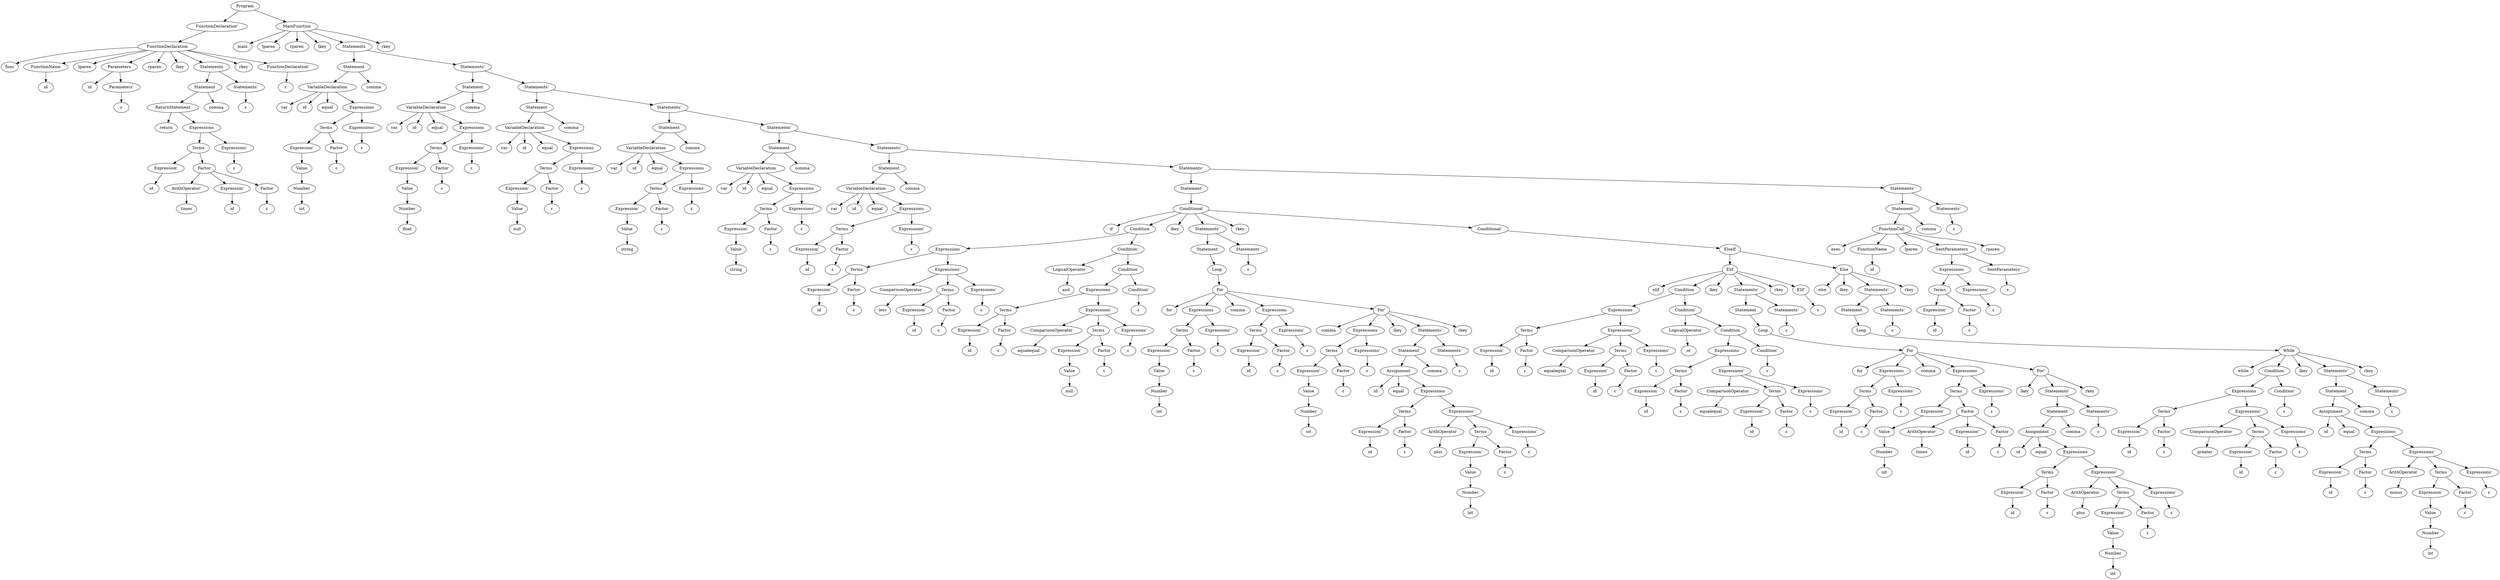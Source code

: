 digraph G {
1 [ label="Program" ];
3 [ label="FunctionDeclaration'" ];
1 -> 3;
4 [ label="MainFunction" ];
1 -> 4;
3 [ label="FunctionDeclaration'" ];
5 [ label="FunctionDeclaration" ];
3 -> 5;
5 [ label="FunctionDeclaration" ];
6 [ label="func" ];
5 -> 6;
7 [ label="FunctionName" ];
5 -> 7;
8 [ label="lparen" ];
5 -> 8;
9 [ label="Parameters" ];
5 -> 9;
10 [ label="rparen" ];
5 -> 10;
11 [ label="lkey" ];
5 -> 11;
12 [ label="Statements" ];
5 -> 12;
13 [ label="rkey" ];
5 -> 13;
14 [ label="FunctionDeclaration'" ];
5 -> 14;
7 [ label="FunctionName" ];
15 [ label="id" ];
7 -> 15;
8 [ label="lparen" ];
9 [ label="Parameters" ];
16 [ label="id" ];
9 -> 16;
17 [ label="Parameters'" ];
9 -> 17;
17 [ label="Parameters'" ];
18 [ label="ε" ];
17 -> 18;
10 [ label="rparen" ];
11 [ label="lkey" ];
12 [ label="Statements" ];
19 [ label="Statement" ];
12 -> 19;
20 [ label="Statements'" ];
12 -> 20;
19 [ label="Statement" ];
21 [ label="ReturnStatement" ];
19 -> 21;
22 [ label="comma" ];
19 -> 22;
21 [ label="ReturnStatement" ];
23 [ label="return" ];
21 -> 23;
24 [ label="Expressions" ];
21 -> 24;
24 [ label="Expressions" ];
25 [ label="Terms" ];
24 -> 25;
26 [ label="Expressions'" ];
24 -> 26;
25 [ label="Terms" ];
27 [ label="Expression'" ];
25 -> 27;
28 [ label="Factor" ];
25 -> 28;
27 [ label="Expression'" ];
29 [ label="id" ];
27 -> 29;
28 [ label="Factor" ];
30 [ label="ArithOperator'" ];
28 -> 30;
31 [ label="Expression'" ];
28 -> 31;
32 [ label="Factor" ];
28 -> 32;
30 [ label="ArithOperator'" ];
33 [ label="times" ];
30 -> 33;
31 [ label="Expression'" ];
34 [ label="id" ];
31 -> 34;
32 [ label="Factor" ];
35 [ label="ε" ];
32 -> 35;
26 [ label="Expressions'" ];
36 [ label="ε" ];
26 -> 36;
22 [ label="comma" ];
20 [ label="Statements'" ];
37 [ label="ε" ];
20 -> 37;
13 [ label="rkey" ];
14 [ label="FunctionDeclaration'" ];
38 [ label="ε" ];
14 -> 38;
4 [ label="MainFunction" ];
39 [ label="main" ];
4 -> 39;
40 [ label="lparen" ];
4 -> 40;
41 [ label="rparen" ];
4 -> 41;
42 [ label="lkey" ];
4 -> 42;
43 [ label="Statements" ];
4 -> 43;
44 [ label="rkey" ];
4 -> 44;
40 [ label="lparen" ];
41 [ label="rparen" ];
42 [ label="lkey" ];
43 [ label="Statements" ];
45 [ label="Statement" ];
43 -> 45;
46 [ label="Statements'" ];
43 -> 46;
45 [ label="Statement" ];
47 [ label="VariableDeclaration" ];
45 -> 47;
48 [ label="comma" ];
45 -> 48;
47 [ label="VariableDeclaration" ];
49 [ label="var" ];
47 -> 49;
50 [ label="id" ];
47 -> 50;
51 [ label="equal" ];
47 -> 51;
52 [ label="Expressions" ];
47 -> 52;
50 [ label="id" ];
51 [ label="equal" ];
52 [ label="Expressions" ];
53 [ label="Terms" ];
52 -> 53;
54 [ label="Expressions'" ];
52 -> 54;
53 [ label="Terms" ];
55 [ label="Expression'" ];
53 -> 55;
56 [ label="Factor" ];
53 -> 56;
55 [ label="Expression'" ];
57 [ label="Value" ];
55 -> 57;
57 [ label="Value" ];
58 [ label="Number" ];
57 -> 58;
58 [ label="Number" ];
59 [ label="int" ];
58 -> 59;
56 [ label="Factor" ];
60 [ label="ε" ];
56 -> 60;
54 [ label="Expressions'" ];
61 [ label="ε" ];
54 -> 61;
48 [ label="comma" ];
46 [ label="Statements'" ];
62 [ label="Statement" ];
46 -> 62;
63 [ label="Statements'" ];
46 -> 63;
62 [ label="Statement" ];
64 [ label="VariableDeclaration" ];
62 -> 64;
65 [ label="comma" ];
62 -> 65;
64 [ label="VariableDeclaration" ];
66 [ label="var" ];
64 -> 66;
67 [ label="id" ];
64 -> 67;
68 [ label="equal" ];
64 -> 68;
69 [ label="Expressions" ];
64 -> 69;
67 [ label="id" ];
68 [ label="equal" ];
69 [ label="Expressions" ];
70 [ label="Terms" ];
69 -> 70;
71 [ label="Expressions'" ];
69 -> 71;
70 [ label="Terms" ];
72 [ label="Expression'" ];
70 -> 72;
73 [ label="Factor" ];
70 -> 73;
72 [ label="Expression'" ];
74 [ label="Value" ];
72 -> 74;
74 [ label="Value" ];
75 [ label="Number" ];
74 -> 75;
75 [ label="Number" ];
76 [ label="float" ];
75 -> 76;
73 [ label="Factor" ];
77 [ label="ε" ];
73 -> 77;
71 [ label="Expressions'" ];
78 [ label="ε" ];
71 -> 78;
65 [ label="comma" ];
63 [ label="Statements'" ];
79 [ label="Statement" ];
63 -> 79;
80 [ label="Statements'" ];
63 -> 80;
79 [ label="Statement" ];
81 [ label="VariableDeclaration" ];
79 -> 81;
82 [ label="comma" ];
79 -> 82;
81 [ label="VariableDeclaration" ];
83 [ label="var" ];
81 -> 83;
84 [ label="id" ];
81 -> 84;
85 [ label="equal" ];
81 -> 85;
86 [ label="Expressions" ];
81 -> 86;
84 [ label="id" ];
85 [ label="equal" ];
86 [ label="Expressions" ];
87 [ label="Terms" ];
86 -> 87;
88 [ label="Expressions'" ];
86 -> 88;
87 [ label="Terms" ];
89 [ label="Expression'" ];
87 -> 89;
90 [ label="Factor" ];
87 -> 90;
89 [ label="Expression'" ];
91 [ label="Value" ];
89 -> 91;
91 [ label="Value" ];
92 [ label="null" ];
91 -> 92;
90 [ label="Factor" ];
93 [ label="ε" ];
90 -> 93;
88 [ label="Expressions'" ];
94 [ label="ε" ];
88 -> 94;
82 [ label="comma" ];
80 [ label="Statements'" ];
95 [ label="Statement" ];
80 -> 95;
96 [ label="Statements'" ];
80 -> 96;
95 [ label="Statement" ];
97 [ label="VariableDeclaration" ];
95 -> 97;
98 [ label="comma" ];
95 -> 98;
97 [ label="VariableDeclaration" ];
99 [ label="var" ];
97 -> 99;
100 [ label="id" ];
97 -> 100;
101 [ label="equal" ];
97 -> 101;
102 [ label="Expressions" ];
97 -> 102;
100 [ label="id" ];
101 [ label="equal" ];
102 [ label="Expressions" ];
103 [ label="Terms" ];
102 -> 103;
104 [ label="Expressions'" ];
102 -> 104;
103 [ label="Terms" ];
105 [ label="Expression'" ];
103 -> 105;
106 [ label="Factor" ];
103 -> 106;
105 [ label="Expression'" ];
107 [ label="Value" ];
105 -> 107;
107 [ label="Value" ];
108 [ label="string" ];
107 -> 108;
106 [ label="Factor" ];
109 [ label="ε" ];
106 -> 109;
104 [ label="Expressions'" ];
110 [ label="ε" ];
104 -> 110;
98 [ label="comma" ];
96 [ label="Statements'" ];
111 [ label="Statement" ];
96 -> 111;
112 [ label="Statements'" ];
96 -> 112;
111 [ label="Statement" ];
113 [ label="VariableDeclaration" ];
111 -> 113;
114 [ label="comma" ];
111 -> 114;
113 [ label="VariableDeclaration" ];
115 [ label="var" ];
113 -> 115;
116 [ label="id" ];
113 -> 116;
117 [ label="equal" ];
113 -> 117;
118 [ label="Expressions" ];
113 -> 118;
116 [ label="id" ];
117 [ label="equal" ];
118 [ label="Expressions" ];
119 [ label="Terms" ];
118 -> 119;
120 [ label="Expressions'" ];
118 -> 120;
119 [ label="Terms" ];
121 [ label="Expression'" ];
119 -> 121;
122 [ label="Factor" ];
119 -> 122;
121 [ label="Expression'" ];
123 [ label="Value" ];
121 -> 123;
123 [ label="Value" ];
124 [ label="string" ];
123 -> 124;
122 [ label="Factor" ];
125 [ label="ε" ];
122 -> 125;
120 [ label="Expressions'" ];
126 [ label="ε" ];
120 -> 126;
114 [ label="comma" ];
112 [ label="Statements'" ];
127 [ label="Statement" ];
112 -> 127;
128 [ label="Statements'" ];
112 -> 128;
127 [ label="Statement" ];
129 [ label="VariableDeclaration" ];
127 -> 129;
130 [ label="comma" ];
127 -> 130;
129 [ label="VariableDeclaration" ];
131 [ label="var" ];
129 -> 131;
132 [ label="id" ];
129 -> 132;
133 [ label="equal" ];
129 -> 133;
134 [ label="Expressions" ];
129 -> 134;
132 [ label="id" ];
133 [ label="equal" ];
134 [ label="Expressions" ];
135 [ label="Terms" ];
134 -> 135;
136 [ label="Expressions'" ];
134 -> 136;
135 [ label="Terms" ];
137 [ label="Expression'" ];
135 -> 137;
138 [ label="Factor" ];
135 -> 138;
137 [ label="Expression'" ];
139 [ label="id" ];
137 -> 139;
138 [ label="Factor" ];
140 [ label="ε" ];
138 -> 140;
136 [ label="Expressions'" ];
141 [ label="ε" ];
136 -> 141;
130 [ label="comma" ];
128 [ label="Statements'" ];
142 [ label="Statement" ];
128 -> 142;
143 [ label="Statements'" ];
128 -> 143;
142 [ label="Statement" ];
144 [ label="Conditional" ];
142 -> 144;
144 [ label="Conditional" ];
145 [ label="if" ];
144 -> 145;
146 [ label="Condition" ];
144 -> 146;
147 [ label="lkey" ];
144 -> 147;
148 [ label="Statements'" ];
144 -> 148;
149 [ label="rkey" ];
144 -> 149;
150 [ label="Conditional'" ];
144 -> 150;
146 [ label="Condition" ];
151 [ label="Expressions" ];
146 -> 151;
152 [ label="Condition'" ];
146 -> 152;
151 [ label="Expressions" ];
153 [ label="Terms" ];
151 -> 153;
154 [ label="Expressions'" ];
151 -> 154;
153 [ label="Terms" ];
155 [ label="Expression'" ];
153 -> 155;
156 [ label="Factor" ];
153 -> 156;
155 [ label="Expression'" ];
157 [ label="id" ];
155 -> 157;
156 [ label="Factor" ];
158 [ label="ε" ];
156 -> 158;
154 [ label="Expressions'" ];
159 [ label="ComparisonOperator" ];
154 -> 159;
160 [ label="Terms" ];
154 -> 160;
161 [ label="Expressions'" ];
154 -> 161;
159 [ label="ComparisonOperator" ];
162 [ label="less" ];
159 -> 162;
160 [ label="Terms" ];
163 [ label="Expression'" ];
160 -> 163;
164 [ label="Factor" ];
160 -> 164;
163 [ label="Expression'" ];
165 [ label="id" ];
163 -> 165;
164 [ label="Factor" ];
166 [ label="ε" ];
164 -> 166;
161 [ label="Expressions'" ];
167 [ label="ε" ];
161 -> 167;
152 [ label="Condition'" ];
168 [ label="LogicalOperator" ];
152 -> 168;
169 [ label="Condition" ];
152 -> 169;
168 [ label="LogicalOperator" ];
170 [ label="and" ];
168 -> 170;
169 [ label="Condition" ];
171 [ label="Expressions" ];
169 -> 171;
172 [ label="Condition'" ];
169 -> 172;
171 [ label="Expressions" ];
173 [ label="Terms" ];
171 -> 173;
174 [ label="Expressions'" ];
171 -> 174;
173 [ label="Terms" ];
175 [ label="Expression'" ];
173 -> 175;
176 [ label="Factor" ];
173 -> 176;
175 [ label="Expression'" ];
177 [ label="id" ];
175 -> 177;
176 [ label="Factor" ];
178 [ label="ε" ];
176 -> 178;
174 [ label="Expressions'" ];
179 [ label="ComparisonOperator" ];
174 -> 179;
180 [ label="Terms" ];
174 -> 180;
181 [ label="Expressions'" ];
174 -> 181;
179 [ label="ComparisonOperator" ];
182 [ label="equalequal" ];
179 -> 182;
180 [ label="Terms" ];
183 [ label="Expression'" ];
180 -> 183;
184 [ label="Factor" ];
180 -> 184;
183 [ label="Expression'" ];
185 [ label="Value" ];
183 -> 185;
185 [ label="Value" ];
186 [ label="null" ];
185 -> 186;
184 [ label="Factor" ];
187 [ label="ε" ];
184 -> 187;
181 [ label="Expressions'" ];
188 [ label="ε" ];
181 -> 188;
172 [ label="Condition'" ];
189 [ label="ε" ];
172 -> 189;
147 [ label="lkey" ];
148 [ label="Statements'" ];
190 [ label="Statement" ];
148 -> 190;
191 [ label="Statements'" ];
148 -> 191;
190 [ label="Statement" ];
192 [ label="Loop" ];
190 -> 192;
192 [ label="Loop" ];
193 [ label="For" ];
192 -> 193;
193 [ label="For" ];
194 [ label="for" ];
193 -> 194;
195 [ label="Expressions" ];
193 -> 195;
196 [ label="comma" ];
193 -> 196;
197 [ label="Expressions" ];
193 -> 197;
198 [ label="For'" ];
193 -> 198;
195 [ label="Expressions" ];
199 [ label="Terms" ];
195 -> 199;
200 [ label="Expressions'" ];
195 -> 200;
199 [ label="Terms" ];
201 [ label="Expression'" ];
199 -> 201;
202 [ label="Factor" ];
199 -> 202;
201 [ label="Expression'" ];
203 [ label="Value" ];
201 -> 203;
203 [ label="Value" ];
204 [ label="Number" ];
203 -> 204;
204 [ label="Number" ];
205 [ label="int" ];
204 -> 205;
202 [ label="Factor" ];
206 [ label="ε" ];
202 -> 206;
200 [ label="Expressions'" ];
207 [ label="ε" ];
200 -> 207;
196 [ label="comma" ];
197 [ label="Expressions" ];
208 [ label="Terms" ];
197 -> 208;
209 [ label="Expressions'" ];
197 -> 209;
208 [ label="Terms" ];
210 [ label="Expression'" ];
208 -> 210;
211 [ label="Factor" ];
208 -> 211;
210 [ label="Expression'" ];
212 [ label="id" ];
210 -> 212;
211 [ label="Factor" ];
213 [ label="ε" ];
211 -> 213;
209 [ label="Expressions'" ];
214 [ label="ε" ];
209 -> 214;
198 [ label="For'" ];
215 [ label="comma" ];
198 -> 215;
216 [ label="Expressions" ];
198 -> 216;
217 [ label="lkey" ];
198 -> 217;
218 [ label="Statements'" ];
198 -> 218;
219 [ label="rkey" ];
198 -> 219;
216 [ label="Expressions" ];
220 [ label="Terms" ];
216 -> 220;
221 [ label="Expressions'" ];
216 -> 221;
220 [ label="Terms" ];
222 [ label="Expression'" ];
220 -> 222;
223 [ label="Factor" ];
220 -> 223;
222 [ label="Expression'" ];
224 [ label="Value" ];
222 -> 224;
224 [ label="Value" ];
225 [ label="Number" ];
224 -> 225;
225 [ label="Number" ];
226 [ label="int" ];
225 -> 226;
223 [ label="Factor" ];
227 [ label="ε" ];
223 -> 227;
221 [ label="Expressions'" ];
228 [ label="ε" ];
221 -> 228;
217 [ label="lkey" ];
218 [ label="Statements'" ];
229 [ label="Statement" ];
218 -> 229;
230 [ label="Statements'" ];
218 -> 230;
229 [ label="Statement" ];
231 [ label="Assignment" ];
229 -> 231;
232 [ label="comma" ];
229 -> 232;
231 [ label="Assignment" ];
233 [ label="id" ];
231 -> 233;
234 [ label="equal" ];
231 -> 234;
235 [ label="Expressions" ];
231 -> 235;
234 [ label="equal" ];
235 [ label="Expressions" ];
236 [ label="Terms" ];
235 -> 236;
237 [ label="Expressions'" ];
235 -> 237;
236 [ label="Terms" ];
238 [ label="Expression'" ];
236 -> 238;
239 [ label="Factor" ];
236 -> 239;
238 [ label="Expression'" ];
240 [ label="id" ];
238 -> 240;
239 [ label="Factor" ];
241 [ label="ε" ];
239 -> 241;
237 [ label="Expressions'" ];
242 [ label="ArithOperator" ];
237 -> 242;
243 [ label="Terms" ];
237 -> 243;
244 [ label="Expressions'" ];
237 -> 244;
242 [ label="ArithOperator" ];
245 [ label="plus" ];
242 -> 245;
243 [ label="Terms" ];
246 [ label="Expression'" ];
243 -> 246;
247 [ label="Factor" ];
243 -> 247;
246 [ label="Expression'" ];
248 [ label="Value" ];
246 -> 248;
248 [ label="Value" ];
249 [ label="Number" ];
248 -> 249;
249 [ label="Number" ];
250 [ label="int" ];
249 -> 250;
247 [ label="Factor" ];
251 [ label="ε" ];
247 -> 251;
244 [ label="Expressions'" ];
252 [ label="ε" ];
244 -> 252;
232 [ label="comma" ];
230 [ label="Statements'" ];
253 [ label="ε" ];
230 -> 253;
219 [ label="rkey" ];
191 [ label="Statements'" ];
254 [ label="ε" ];
191 -> 254;
149 [ label="rkey" ];
150 [ label="Conditional'" ];
255 [ label="ElseIf" ];
150 -> 255;
255 [ label="ElseIf" ];
256 [ label="Elif" ];
255 -> 256;
257 [ label="Else" ];
255 -> 257;
256 [ label="Elif" ];
258 [ label="elif" ];
256 -> 258;
259 [ label="Condition" ];
256 -> 259;
260 [ label="lkey" ];
256 -> 260;
261 [ label="Statements'" ];
256 -> 261;
262 [ label="rkey" ];
256 -> 262;
263 [ label="Elif'" ];
256 -> 263;
259 [ label="Condition" ];
264 [ label="Expressions" ];
259 -> 264;
265 [ label="Condition'" ];
259 -> 265;
264 [ label="Expressions" ];
266 [ label="Terms" ];
264 -> 266;
267 [ label="Expressions'" ];
264 -> 267;
266 [ label="Terms" ];
268 [ label="Expression'" ];
266 -> 268;
269 [ label="Factor" ];
266 -> 269;
268 [ label="Expression'" ];
270 [ label="id" ];
268 -> 270;
269 [ label="Factor" ];
271 [ label="ε" ];
269 -> 271;
267 [ label="Expressions'" ];
272 [ label="ComparisonOperator" ];
267 -> 272;
273 [ label="Terms" ];
267 -> 273;
274 [ label="Expressions'" ];
267 -> 274;
272 [ label="ComparisonOperator" ];
275 [ label="equalequal" ];
272 -> 275;
273 [ label="Terms" ];
276 [ label="Expression'" ];
273 -> 276;
277 [ label="Factor" ];
273 -> 277;
276 [ label="Expression'" ];
278 [ label="id" ];
276 -> 278;
277 [ label="Factor" ];
279 [ label="ε" ];
277 -> 279;
274 [ label="Expressions'" ];
280 [ label="ε" ];
274 -> 280;
265 [ label="Condition'" ];
281 [ label="LogicalOperator" ];
265 -> 281;
282 [ label="Condition" ];
265 -> 282;
281 [ label="LogicalOperator" ];
283 [ label="or" ];
281 -> 283;
282 [ label="Condition" ];
284 [ label="Expressions" ];
282 -> 284;
285 [ label="Condition'" ];
282 -> 285;
284 [ label="Expressions" ];
286 [ label="Terms" ];
284 -> 286;
287 [ label="Expressions'" ];
284 -> 287;
286 [ label="Terms" ];
288 [ label="Expression'" ];
286 -> 288;
289 [ label="Factor" ];
286 -> 289;
288 [ label="Expression'" ];
290 [ label="id" ];
288 -> 290;
289 [ label="Factor" ];
291 [ label="ε" ];
289 -> 291;
287 [ label="Expressions'" ];
292 [ label="ComparisonOperator" ];
287 -> 292;
293 [ label="Terms" ];
287 -> 293;
294 [ label="Expressions'" ];
287 -> 294;
292 [ label="ComparisonOperator" ];
295 [ label="equalequal" ];
292 -> 295;
293 [ label="Terms" ];
296 [ label="Expression'" ];
293 -> 296;
297 [ label="Factor" ];
293 -> 297;
296 [ label="Expression'" ];
298 [ label="id" ];
296 -> 298;
297 [ label="Factor" ];
299 [ label="ε" ];
297 -> 299;
294 [ label="Expressions'" ];
300 [ label="ε" ];
294 -> 300;
285 [ label="Condition'" ];
301 [ label="ε" ];
285 -> 301;
260 [ label="lkey" ];
261 [ label="Statements'" ];
302 [ label="Statement" ];
261 -> 302;
303 [ label="Statements'" ];
261 -> 303;
302 [ label="Statement" ];
304 [ label="Loop" ];
302 -> 304;
304 [ label="Loop" ];
305 [ label="For" ];
304 -> 305;
305 [ label="For" ];
306 [ label="for" ];
305 -> 306;
307 [ label="Expressions" ];
305 -> 307;
308 [ label="comma" ];
305 -> 308;
309 [ label="Expressions" ];
305 -> 309;
310 [ label="For'" ];
305 -> 310;
307 [ label="Expressions" ];
311 [ label="Terms" ];
307 -> 311;
312 [ label="Expressions'" ];
307 -> 312;
311 [ label="Terms" ];
313 [ label="Expression'" ];
311 -> 313;
314 [ label="Factor" ];
311 -> 314;
313 [ label="Expression'" ];
315 [ label="id" ];
313 -> 315;
314 [ label="Factor" ];
316 [ label="ε" ];
314 -> 316;
312 [ label="Expressions'" ];
317 [ label="ε" ];
312 -> 317;
308 [ label="comma" ];
309 [ label="Expressions" ];
318 [ label="Terms" ];
309 -> 318;
319 [ label="Expressions'" ];
309 -> 319;
318 [ label="Terms" ];
320 [ label="Expression'" ];
318 -> 320;
321 [ label="Factor" ];
318 -> 321;
320 [ label="Expression'" ];
322 [ label="Value" ];
320 -> 322;
322 [ label="Value" ];
323 [ label="Number" ];
322 -> 323;
323 [ label="Number" ];
324 [ label="int" ];
323 -> 324;
321 [ label="Factor" ];
325 [ label="ArithOperator'" ];
321 -> 325;
326 [ label="Expression'" ];
321 -> 326;
327 [ label="Factor" ];
321 -> 327;
325 [ label="ArithOperator'" ];
328 [ label="times" ];
325 -> 328;
326 [ label="Expression'" ];
329 [ label="id" ];
326 -> 329;
327 [ label="Factor" ];
330 [ label="ε" ];
327 -> 330;
319 [ label="Expressions'" ];
331 [ label="ε" ];
319 -> 331;
310 [ label="For'" ];
332 [ label="lkey" ];
310 -> 332;
333 [ label="Statements'" ];
310 -> 333;
334 [ label="rkey" ];
310 -> 334;
333 [ label="Statements'" ];
335 [ label="Statement" ];
333 -> 335;
336 [ label="Statements'" ];
333 -> 336;
335 [ label="Statement" ];
337 [ label="Assignment" ];
335 -> 337;
338 [ label="comma" ];
335 -> 338;
337 [ label="Assignment" ];
339 [ label="id" ];
337 -> 339;
340 [ label="equal" ];
337 -> 340;
341 [ label="Expressions" ];
337 -> 341;
340 [ label="equal" ];
341 [ label="Expressions" ];
342 [ label="Terms" ];
341 -> 342;
343 [ label="Expressions'" ];
341 -> 343;
342 [ label="Terms" ];
344 [ label="Expression'" ];
342 -> 344;
345 [ label="Factor" ];
342 -> 345;
344 [ label="Expression'" ];
346 [ label="id" ];
344 -> 346;
345 [ label="Factor" ];
347 [ label="ε" ];
345 -> 347;
343 [ label="Expressions'" ];
348 [ label="ArithOperator" ];
343 -> 348;
349 [ label="Terms" ];
343 -> 349;
350 [ label="Expressions'" ];
343 -> 350;
348 [ label="ArithOperator" ];
351 [ label="plus" ];
348 -> 351;
349 [ label="Terms" ];
352 [ label="Expression'" ];
349 -> 352;
353 [ label="Factor" ];
349 -> 353;
352 [ label="Expression'" ];
354 [ label="Value" ];
352 -> 354;
354 [ label="Value" ];
355 [ label="Number" ];
354 -> 355;
355 [ label="Number" ];
356 [ label="int" ];
355 -> 356;
353 [ label="Factor" ];
357 [ label="ε" ];
353 -> 357;
350 [ label="Expressions'" ];
358 [ label="ε" ];
350 -> 358;
338 [ label="comma" ];
336 [ label="Statements'" ];
359 [ label="ε" ];
336 -> 359;
334 [ label="rkey" ];
303 [ label="Statements'" ];
360 [ label="ε" ];
303 -> 360;
262 [ label="rkey" ];
263 [ label="Elif'" ];
361 [ label="ε" ];
263 -> 361;
257 [ label="Else" ];
362 [ label="else" ];
257 -> 362;
363 [ label="lkey" ];
257 -> 363;
364 [ label="Statements'" ];
257 -> 364;
365 [ label="rkey" ];
257 -> 365;
363 [ label="lkey" ];
364 [ label="Statements'" ];
366 [ label="Statement" ];
364 -> 366;
367 [ label="Statements'" ];
364 -> 367;
366 [ label="Statement" ];
368 [ label="Loop" ];
366 -> 368;
368 [ label="Loop" ];
369 [ label="While" ];
368 -> 369;
369 [ label="While" ];
370 [ label="while" ];
369 -> 370;
371 [ label="Condition" ];
369 -> 371;
372 [ label="lkey" ];
369 -> 372;
373 [ label="Statements'" ];
369 -> 373;
374 [ label="rkey" ];
369 -> 374;
371 [ label="Condition" ];
375 [ label="Expressions" ];
371 -> 375;
376 [ label="Condition'" ];
371 -> 376;
375 [ label="Expressions" ];
377 [ label="Terms" ];
375 -> 377;
378 [ label="Expressions'" ];
375 -> 378;
377 [ label="Terms" ];
379 [ label="Expression'" ];
377 -> 379;
380 [ label="Factor" ];
377 -> 380;
379 [ label="Expression'" ];
381 [ label="id" ];
379 -> 381;
380 [ label="Factor" ];
382 [ label="ε" ];
380 -> 382;
378 [ label="Expressions'" ];
383 [ label="ComparisonOperator" ];
378 -> 383;
384 [ label="Terms" ];
378 -> 384;
385 [ label="Expressions'" ];
378 -> 385;
383 [ label="ComparisonOperator" ];
386 [ label="greater" ];
383 -> 386;
384 [ label="Terms" ];
387 [ label="Expression'" ];
384 -> 387;
388 [ label="Factor" ];
384 -> 388;
387 [ label="Expression'" ];
389 [ label="id" ];
387 -> 389;
388 [ label="Factor" ];
390 [ label="ε" ];
388 -> 390;
385 [ label="Expressions'" ];
391 [ label="ε" ];
385 -> 391;
376 [ label="Condition'" ];
392 [ label="ε" ];
376 -> 392;
372 [ label="lkey" ];
373 [ label="Statements'" ];
393 [ label="Statement" ];
373 -> 393;
394 [ label="Statements'" ];
373 -> 394;
393 [ label="Statement" ];
395 [ label="Assignment" ];
393 -> 395;
396 [ label="comma" ];
393 -> 396;
395 [ label="Assignment" ];
397 [ label="id" ];
395 -> 397;
398 [ label="equal" ];
395 -> 398;
399 [ label="Expressions" ];
395 -> 399;
398 [ label="equal" ];
399 [ label="Expressions" ];
400 [ label="Terms" ];
399 -> 400;
401 [ label="Expressions'" ];
399 -> 401;
400 [ label="Terms" ];
402 [ label="Expression'" ];
400 -> 402;
403 [ label="Factor" ];
400 -> 403;
402 [ label="Expression'" ];
404 [ label="id" ];
402 -> 404;
403 [ label="Factor" ];
405 [ label="ε" ];
403 -> 405;
401 [ label="Expressions'" ];
406 [ label="ArithOperator" ];
401 -> 406;
407 [ label="Terms" ];
401 -> 407;
408 [ label="Expressions'" ];
401 -> 408;
406 [ label="ArithOperator" ];
409 [ label="minus" ];
406 -> 409;
407 [ label="Terms" ];
410 [ label="Expression'" ];
407 -> 410;
411 [ label="Factor" ];
407 -> 411;
410 [ label="Expression'" ];
412 [ label="Value" ];
410 -> 412;
412 [ label="Value" ];
413 [ label="Number" ];
412 -> 413;
413 [ label="Number" ];
414 [ label="int" ];
413 -> 414;
411 [ label="Factor" ];
415 [ label="ε" ];
411 -> 415;
408 [ label="Expressions'" ];
416 [ label="ε" ];
408 -> 416;
396 [ label="comma" ];
394 [ label="Statements'" ];
417 [ label="ε" ];
394 -> 417;
374 [ label="rkey" ];
367 [ label="Statements'" ];
418 [ label="ε" ];
367 -> 418;
365 [ label="rkey" ];
143 [ label="Statements'" ];
419 [ label="Statement" ];
143 -> 419;
420 [ label="Statements'" ];
143 -> 420;
419 [ label="Statement" ];
421 [ label="FunctionCall" ];
419 -> 421;
422 [ label="comma" ];
419 -> 422;
421 [ label="FunctionCall" ];
423 [ label="exec" ];
421 -> 423;
424 [ label="FunctionName" ];
421 -> 424;
425 [ label="lparen" ];
421 -> 425;
426 [ label="SentParameters" ];
421 -> 426;
427 [ label="rparen" ];
421 -> 427;
424 [ label="FunctionName" ];
428 [ label="id" ];
424 -> 428;
425 [ label="lparen" ];
426 [ label="SentParameters" ];
429 [ label="Expressions" ];
426 -> 429;
430 [ label="SentParameters'" ];
426 -> 430;
429 [ label="Expressions" ];
431 [ label="Terms" ];
429 -> 431;
432 [ label="Expressions'" ];
429 -> 432;
431 [ label="Terms" ];
433 [ label="Expression'" ];
431 -> 433;
434 [ label="Factor" ];
431 -> 434;
433 [ label="Expression'" ];
435 [ label="id" ];
433 -> 435;
434 [ label="Factor" ];
436 [ label="ε" ];
434 -> 436;
432 [ label="Expressions'" ];
437 [ label="ε" ];
432 -> 437;
430 [ label="SentParameters'" ];
438 [ label="ε" ];
430 -> 438;
427 [ label="rparen" ];
422 [ label="comma" ];
420 [ label="Statements'" ];
439 [ label="ε" ];
420 -> 439;
44 [ label="rkey" ];
}